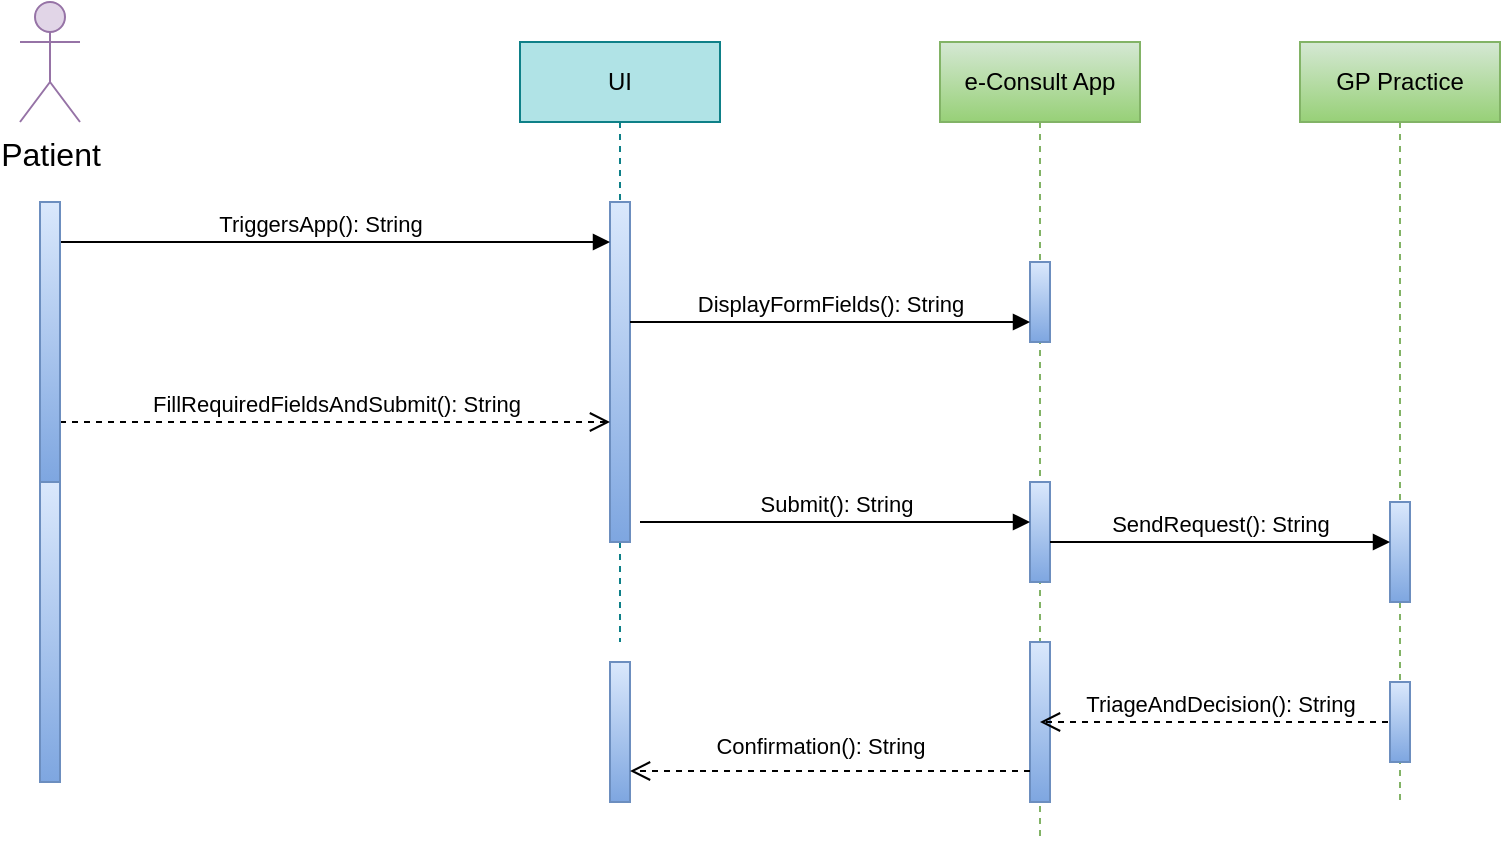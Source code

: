 <mxfile version="21.6.5" type="device">
  <diagram name="Page-1" id="2YBvvXClWsGukQMizWep">
    <mxGraphModel dx="500" dy="556" grid="1" gridSize="10" guides="1" tooltips="1" connect="1" arrows="1" fold="1" page="1" pageScale="1" pageWidth="850" pageHeight="1100" math="0" shadow="0">
      <root>
        <mxCell id="0" />
        <mxCell id="1" parent="0" />
        <mxCell id="aM9ryv3xv72pqoxQDRHE-5" value="UI" style="shape=umlLifeline;perimeter=lifelinePerimeter;whiteSpace=wrap;html=1;container=0;dropTarget=0;collapsible=0;recursiveResize=0;outlineConnect=0;portConstraint=eastwest;newEdgeStyle={&quot;edgeStyle&quot;:&quot;elbowEdgeStyle&quot;,&quot;elbow&quot;:&quot;vertical&quot;,&quot;curved&quot;:0,&quot;rounded&quot;:0};fillColor=#b0e3e6;strokeColor=#0e8088;" parent="1" vertex="1">
          <mxGeometry x="310" y="40" width="100" height="300" as="geometry" />
        </mxCell>
        <mxCell id="aM9ryv3xv72pqoxQDRHE-6" value="" style="html=1;points=[];perimeter=orthogonalPerimeter;outlineConnect=0;targetShapes=umlLifeline;portConstraint=eastwest;newEdgeStyle={&quot;edgeStyle&quot;:&quot;elbowEdgeStyle&quot;,&quot;elbow&quot;:&quot;vertical&quot;,&quot;curved&quot;:0,&quot;rounded&quot;:0};fillColor=#dae8fc;gradientColor=#7ea6e0;strokeColor=#6c8ebf;" parent="aM9ryv3xv72pqoxQDRHE-5" vertex="1">
          <mxGeometry x="45" y="80" width="10" height="170" as="geometry" />
        </mxCell>
        <mxCell id="aM9ryv3xv72pqoxQDRHE-7" value="TriggersApp(): String" style="html=1;verticalAlign=bottom;endArrow=block;edgeStyle=elbowEdgeStyle;elbow=vertical;curved=0;rounded=0;" parent="1" target="aM9ryv3xv72pqoxQDRHE-6" edge="1">
          <mxGeometry x="-0.059" relative="1" as="geometry">
            <mxPoint x="80" y="140" as="sourcePoint" />
            <Array as="points">
              <mxPoint x="175" y="140" />
            </Array>
            <mxPoint x="330" y="140" as="targetPoint" />
            <mxPoint as="offset" />
          </mxGeometry>
        </mxCell>
        <mxCell id="aM9ryv3xv72pqoxQDRHE-10" value="FillRequiredFieldsAndSubmit(): String" style="html=1;verticalAlign=bottom;endArrow=open;dashed=1;endSize=8;edgeStyle=elbowEdgeStyle;elbow=horizontal;curved=0;rounded=0;" parent="1" source="7hJ8x9MQ8i2ADB3j_fdM-8" target="aM9ryv3xv72pqoxQDRHE-6" edge="1">
          <mxGeometry x="0.004" relative="1" as="geometry">
            <mxPoint x="175" y="235" as="targetPoint" />
            <Array as="points">
              <mxPoint x="180" y="230" />
            </Array>
            <mxPoint x="90" y="230" as="sourcePoint" />
            <mxPoint as="offset" />
          </mxGeometry>
        </mxCell>
        <mxCell id="7hJ8x9MQ8i2ADB3j_fdM-1" value="e-Consult App" style="shape=umlLifeline;perimeter=lifelinePerimeter;whiteSpace=wrap;html=1;container=0;dropTarget=0;collapsible=0;recursiveResize=0;outlineConnect=0;portConstraint=eastwest;newEdgeStyle={&quot;edgeStyle&quot;:&quot;elbowEdgeStyle&quot;,&quot;elbow&quot;:&quot;vertical&quot;,&quot;curved&quot;:0,&quot;rounded&quot;:0};fillColor=#d5e8d4;strokeColor=#82b366;gradientColor=#97d077;" vertex="1" parent="1">
          <mxGeometry x="520" y="40" width="100" height="400" as="geometry" />
        </mxCell>
        <mxCell id="7hJ8x9MQ8i2ADB3j_fdM-2" value="" style="html=1;points=[];perimeter=orthogonalPerimeter;outlineConnect=0;targetShapes=umlLifeline;portConstraint=eastwest;newEdgeStyle={&quot;edgeStyle&quot;:&quot;elbowEdgeStyle&quot;,&quot;elbow&quot;:&quot;vertical&quot;,&quot;curved&quot;:0,&quot;rounded&quot;:0};fillColor=#dae8fc;gradientColor=#7ea6e0;strokeColor=#6c8ebf;" vertex="1" parent="7hJ8x9MQ8i2ADB3j_fdM-1">
          <mxGeometry x="45" y="220" width="10" height="50" as="geometry" />
        </mxCell>
        <mxCell id="7hJ8x9MQ8i2ADB3j_fdM-10" value="" style="html=1;points=[];perimeter=orthogonalPerimeter;outlineConnect=0;targetShapes=umlLifeline;portConstraint=eastwest;newEdgeStyle={&quot;edgeStyle&quot;:&quot;elbowEdgeStyle&quot;,&quot;elbow&quot;:&quot;vertical&quot;,&quot;curved&quot;:0,&quot;rounded&quot;:0};fontSize=16;fillColor=#dae8fc;gradientColor=#7ea6e0;strokeColor=#6c8ebf;" vertex="1" parent="7hJ8x9MQ8i2ADB3j_fdM-1">
          <mxGeometry x="45" y="300" width="10" height="80" as="geometry" />
        </mxCell>
        <mxCell id="7hJ8x9MQ8i2ADB3j_fdM-18" value="" style="html=1;points=[];perimeter=orthogonalPerimeter;outlineConnect=0;targetShapes=umlLifeline;portConstraint=eastwest;newEdgeStyle={&quot;edgeStyle&quot;:&quot;elbowEdgeStyle&quot;,&quot;elbow&quot;:&quot;vertical&quot;,&quot;curved&quot;:0,&quot;rounded&quot;:0};fontSize=16;fillColor=#dae8fc;gradientColor=#7ea6e0;strokeColor=#6c8ebf;" vertex="1" parent="7hJ8x9MQ8i2ADB3j_fdM-1">
          <mxGeometry x="45" y="110" width="10" height="40" as="geometry" />
        </mxCell>
        <mxCell id="7hJ8x9MQ8i2ADB3j_fdM-3" value="Patient" style="shape=umlActor;verticalLabelPosition=bottom;verticalAlign=top;html=1;outlineConnect=0;fontSize=16;fillColor=#e1d5e7;strokeColor=#9673a6;" vertex="1" parent="1">
          <mxGeometry x="60" y="20" width="30" height="60" as="geometry" />
        </mxCell>
        <mxCell id="7hJ8x9MQ8i2ADB3j_fdM-8" value="" style="html=1;points=[];perimeter=orthogonalPerimeter;outlineConnect=0;targetShapes=umlLifeline;portConstraint=eastwest;newEdgeStyle={&quot;edgeStyle&quot;:&quot;elbowEdgeStyle&quot;,&quot;elbow&quot;:&quot;vertical&quot;,&quot;curved&quot;:0,&quot;rounded&quot;:0};fontSize=16;fillColor=#dae8fc;gradientColor=#7ea6e0;strokeColor=#6c8ebf;" vertex="1" parent="1">
          <mxGeometry x="70" y="120" width="10" height="140" as="geometry" />
        </mxCell>
        <mxCell id="7hJ8x9MQ8i2ADB3j_fdM-9" value="Submit(): String" style="html=1;verticalAlign=bottom;endArrow=block;edgeStyle=elbowEdgeStyle;elbow=vertical;curved=0;rounded=0;" edge="1" parent="1" target="7hJ8x9MQ8i2ADB3j_fdM-2">
          <mxGeometry relative="1" as="geometry">
            <mxPoint x="370" y="280" as="sourcePoint" />
            <Array as="points" />
            <mxPoint x="565" y="280.54" as="targetPoint" />
            <mxPoint as="offset" />
          </mxGeometry>
        </mxCell>
        <mxCell id="7hJ8x9MQ8i2ADB3j_fdM-11" value="" style="html=1;points=[];perimeter=orthogonalPerimeter;outlineConnect=0;targetShapes=umlLifeline;portConstraint=eastwest;newEdgeStyle={&quot;edgeStyle&quot;:&quot;elbowEdgeStyle&quot;,&quot;elbow&quot;:&quot;vertical&quot;,&quot;curved&quot;:0,&quot;rounded&quot;:0};fontSize=16;fillColor=#dae8fc;gradientColor=#7ea6e0;strokeColor=#6c8ebf;" vertex="1" parent="1">
          <mxGeometry x="355" y="350" width="10" height="70" as="geometry" />
        </mxCell>
        <mxCell id="7hJ8x9MQ8i2ADB3j_fdM-12" value="TriageAndDecision(): String" style="html=1;verticalAlign=bottom;endArrow=open;dashed=1;endSize=8;edgeStyle=elbowEdgeStyle;elbow=vertical;curved=0;rounded=0;" edge="1" parent="1">
          <mxGeometry relative="1" as="geometry">
            <mxPoint x="570" y="380" as="targetPoint" />
            <Array as="points">
              <mxPoint x="605" y="380" />
            </Array>
            <mxPoint x="750" y="380" as="sourcePoint" />
          </mxGeometry>
        </mxCell>
        <mxCell id="7hJ8x9MQ8i2ADB3j_fdM-14" value="" style="html=1;points=[];perimeter=orthogonalPerimeter;outlineConnect=0;targetShapes=umlLifeline;portConstraint=eastwest;newEdgeStyle={&quot;edgeStyle&quot;:&quot;elbowEdgeStyle&quot;,&quot;elbow&quot;:&quot;vertical&quot;,&quot;curved&quot;:0,&quot;rounded&quot;:0};fontSize=16;fillColor=#dae8fc;gradientColor=#7ea6e0;strokeColor=#6c8ebf;" vertex="1" parent="1">
          <mxGeometry x="70" y="260" width="10" height="150" as="geometry" />
        </mxCell>
        <mxCell id="7hJ8x9MQ8i2ADB3j_fdM-15" value="GP Practice" style="shape=umlLifeline;perimeter=lifelinePerimeter;whiteSpace=wrap;html=1;container=0;dropTarget=0;collapsible=0;recursiveResize=0;outlineConnect=0;portConstraint=eastwest;newEdgeStyle={&quot;edgeStyle&quot;:&quot;elbowEdgeStyle&quot;,&quot;elbow&quot;:&quot;vertical&quot;,&quot;curved&quot;:0,&quot;rounded&quot;:0};fillColor=#d5e8d4;strokeColor=#82b366;gradientColor=#97d077;" vertex="1" parent="1">
          <mxGeometry x="700" y="40" width="100" height="380" as="geometry" />
        </mxCell>
        <mxCell id="7hJ8x9MQ8i2ADB3j_fdM-16" value="" style="html=1;points=[];perimeter=orthogonalPerimeter;outlineConnect=0;targetShapes=umlLifeline;portConstraint=eastwest;newEdgeStyle={&quot;edgeStyle&quot;:&quot;elbowEdgeStyle&quot;,&quot;elbow&quot;:&quot;vertical&quot;,&quot;curved&quot;:0,&quot;rounded&quot;:0};fillColor=#dae8fc;gradientColor=#7ea6e0;strokeColor=#6c8ebf;" vertex="1" parent="7hJ8x9MQ8i2ADB3j_fdM-15">
          <mxGeometry x="45" y="230" width="10" height="50" as="geometry" />
        </mxCell>
        <mxCell id="7hJ8x9MQ8i2ADB3j_fdM-17" value="" style="html=1;points=[];perimeter=orthogonalPerimeter;outlineConnect=0;targetShapes=umlLifeline;portConstraint=eastwest;newEdgeStyle={&quot;edgeStyle&quot;:&quot;elbowEdgeStyle&quot;,&quot;elbow&quot;:&quot;vertical&quot;,&quot;curved&quot;:0,&quot;rounded&quot;:0};fontSize=16;fillColor=#dae8fc;gradientColor=#7ea6e0;strokeColor=#6c8ebf;" vertex="1" parent="7hJ8x9MQ8i2ADB3j_fdM-15">
          <mxGeometry x="45" y="320" width="10" height="40" as="geometry" />
        </mxCell>
        <mxCell id="7hJ8x9MQ8i2ADB3j_fdM-20" value="DisplayFormFields(): String" style="html=1;verticalAlign=bottom;endArrow=block;edgeStyle=elbowEdgeStyle;elbow=vertical;curved=0;rounded=0;entryX=0.5;entryY=0.412;entryDx=0;entryDy=0;entryPerimeter=0;" edge="1" parent="1" source="aM9ryv3xv72pqoxQDRHE-6">
          <mxGeometry x="-0.003" relative="1" as="geometry">
            <mxPoint x="370" y="180" as="sourcePoint" />
            <Array as="points">
              <mxPoint x="410" y="180" />
            </Array>
            <mxPoint x="565" y="180.54" as="targetPoint" />
            <mxPoint as="offset" />
          </mxGeometry>
        </mxCell>
        <mxCell id="7hJ8x9MQ8i2ADB3j_fdM-21" value="SendRequest(): String" style="html=1;verticalAlign=bottom;endArrow=block;edgeStyle=elbowEdgeStyle;elbow=vertical;curved=0;rounded=0;" edge="1" parent="1" source="7hJ8x9MQ8i2ADB3j_fdM-2" target="7hJ8x9MQ8i2ADB3j_fdM-16">
          <mxGeometry relative="1" as="geometry">
            <mxPoint x="580" y="300" as="sourcePoint" />
            <Array as="points" />
            <mxPoint x="730" y="300" as="targetPoint" />
            <mxPoint as="offset" />
          </mxGeometry>
        </mxCell>
        <mxCell id="7hJ8x9MQ8i2ADB3j_fdM-22" value="Confirmation(): String" style="html=1;verticalAlign=bottom;endArrow=open;dashed=1;endSize=8;edgeStyle=elbowEdgeStyle;elbow=vertical;curved=0;rounded=0;" edge="1" parent="1" target="7hJ8x9MQ8i2ADB3j_fdM-11">
          <mxGeometry x="0.05" y="-4" relative="1" as="geometry">
            <mxPoint x="290" y="405" as="targetPoint" />
            <Array as="points">
              <mxPoint x="420" y="404.5" />
            </Array>
            <mxPoint x="565" y="404.5" as="sourcePoint" />
            <mxPoint as="offset" />
          </mxGeometry>
        </mxCell>
      </root>
    </mxGraphModel>
  </diagram>
</mxfile>
